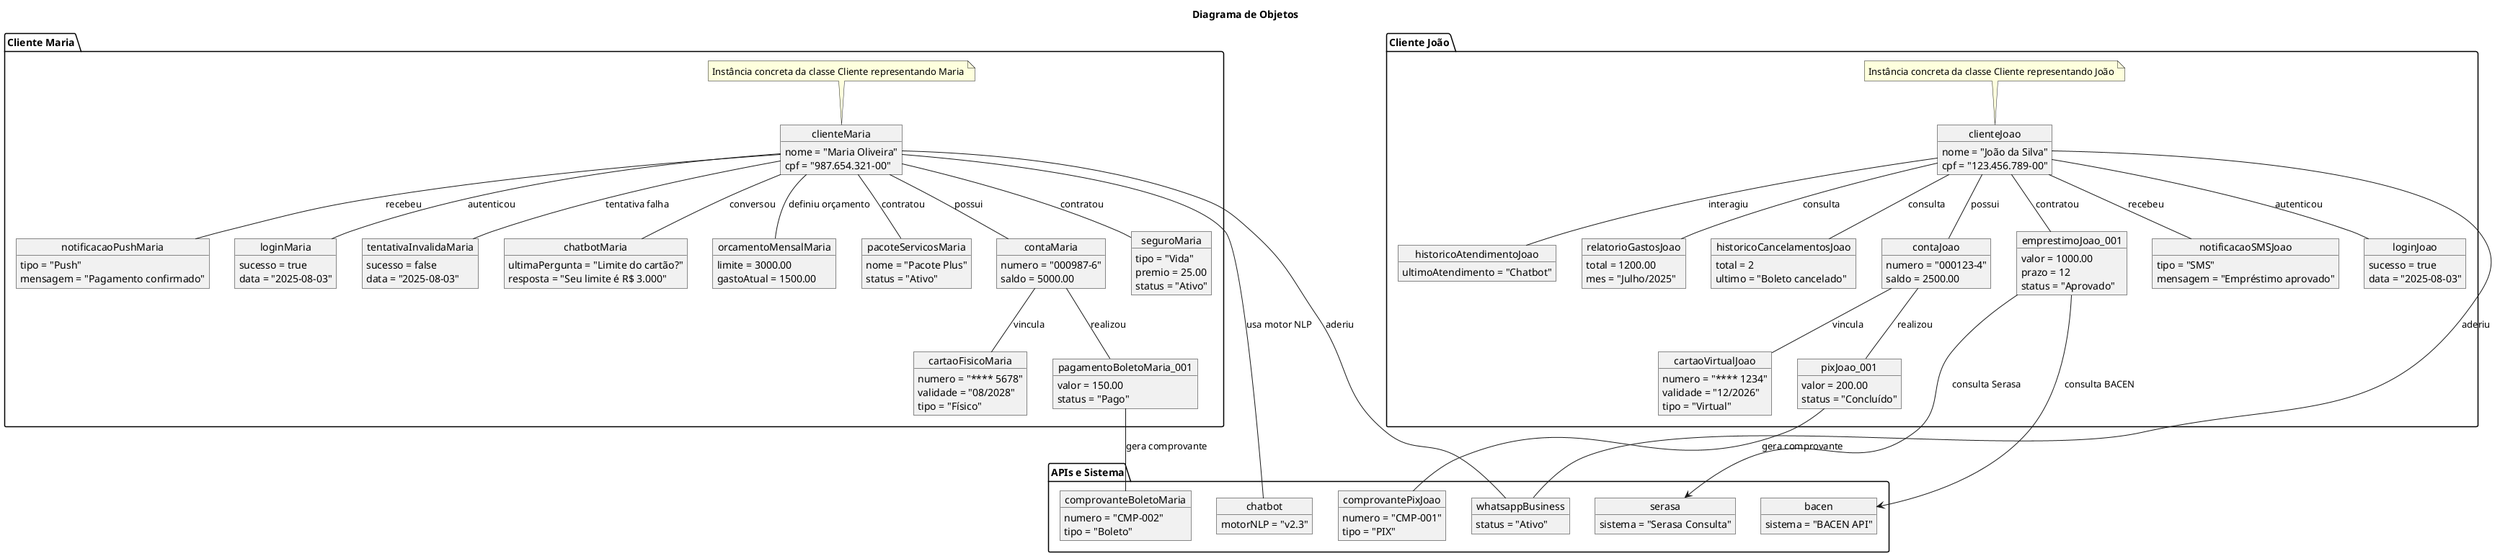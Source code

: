 @startuml Diagrama de Objetos
title Diagrama de Objetos
' Pacote: Cliente João
package "Cliente João" {

  object clienteJoao {
    nome = "João da Silva"
    cpf = "123.456.789-00"
  }

  object contaJoao {
    numero = "000123-4"
    saldo = 2500.00
  }

  object pixJoao_001 {
    valor = 200.00
    status = "Concluído"
  }

  object cartaoVirtualJoao {
    numero = "**** 1234"
    validade = "12/2026"
    tipo = "Virtual"
  }

  object emprestimoJoao_001 {
    valor = 1000.00
    prazo = 12
    status = "Aprovado"
  }

  object notificacaoSMSJoao {
    tipo = "SMS"
    mensagem = "Empréstimo aprovado"
  }

  object loginJoao {
    sucesso = true
    data = "2025-08-03"
  }

  object historicoAtendimentoJoao {
    ultimoAtendimento = "Chatbot"
  }

  object relatorioGastosJoao {
    total = 1200.00
    mes = "Julho/2025"
  }

  object historicoCancelamentosJoao {
    total = 2
    ultimo = "Boleto cancelado"
  }

  note top of clienteJoao
    Instância concreta da classe Cliente representando João
  end note

}



' Pacote: Cliente Maria

package "Cliente Maria" {

  object clienteMaria {
    nome = "Maria Oliveira"
    cpf = "987.654.321-00"
  }

  object contaMaria {
    numero = "000987-6"
    saldo = 5000.00
  }

  object pagamentoBoletoMaria_001 {
    valor = 150.00
    status = "Pago"
  }

  object cartaoFisicoMaria {
    numero = "**** 5678"
    validade = "08/2028"
    tipo = "Físico"
  }

  object seguroMaria {
    tipo = "Vida"
    premio = 25.00
    status = "Ativo"
  }

  object notificacaoPushMaria {
    tipo = "Push"
    mensagem = "Pagamento confirmado"
  }

  object loginMaria {
    sucesso = true
    data = "2025-08-03"
  }

  object tentativaInvalidaMaria {
    sucesso = false
    data = "2025-08-03"
  }

  object chatbotMaria {
    ultimaPergunta = "Limite do cartão?"
    resposta = "Seu limite é R$ 3.000"
  }

  object orcamentoMensalMaria {
    limite = 3000.00
    gastoAtual = 1500.00
  }

  object pacoteServicosMaria {
    nome = "Pacote Plus"
    status = "Ativo"
  }

  note top of clienteMaria
    Instância concreta da classe Cliente representando Maria
  end note

}


' Pacote: Sistema e APIs Externas
package "APIs e Sistema" {

  object bacen {
    sistema = "BACEN API"
  }

  object serasa {
    sistema = "Serasa Consulta"
  }

  object comprovantePixJoao {
    numero = "CMP-001"
    tipo = "PIX"
  }

  object comprovanteBoletoMaria {
    numero = "CMP-002"
    tipo = "Boleto"
  }

  object whatsappBusiness {
    status = "Ativo"
  }

  object chatbot {
    motorNLP = "v2.3"
  }

}


' Relacionamentos Cliente João

clienteJoao -- contaJoao : possui
contaJoao -- pixJoao_001 : realizou
pixJoao_001 -- comprovantePixJoao : gera comprovante
contaJoao -- cartaoVirtualJoao : vincula
clienteJoao -- emprestimoJoao_001 : contratou
emprestimoJoao_001 --> bacen : consulta BACEN
emprestimoJoao_001 --> serasa : consulta Serasa
clienteJoao -- notificacaoSMSJoao : recebeu
clienteJoao -- loginJoao : autenticou
clienteJoao -- historicoAtendimentoJoao : interagiu
clienteJoao -- relatorioGastosJoao : consulta
clienteJoao -- historicoCancelamentosJoao : consulta
clienteJoao -- whatsappBusiness : aderiu

' Relacionamentos Cliente Maria

clienteMaria -- contaMaria : possui
contaMaria -- pagamentoBoletoMaria_001 : realizou
pagamentoBoletoMaria_001 -- comprovanteBoletoMaria : gera comprovante
contaMaria -- cartaoFisicoMaria : vincula
clienteMaria -- seguroMaria : contratou
clienteMaria -- notificacaoPushMaria : recebeu
clienteMaria -- loginMaria : autenticou
clienteMaria -- tentativaInvalidaMaria : tentativa falha
clienteMaria -- chatbotMaria : conversou
clienteMaria -- chatbot : usa motor NLP
clienteMaria -- orcamentoMensalMaria : definiu orçamento
clienteMaria -- pacoteServicosMaria : contratou
clienteMaria -- whatsappBusiness : aderiu

@enduml
